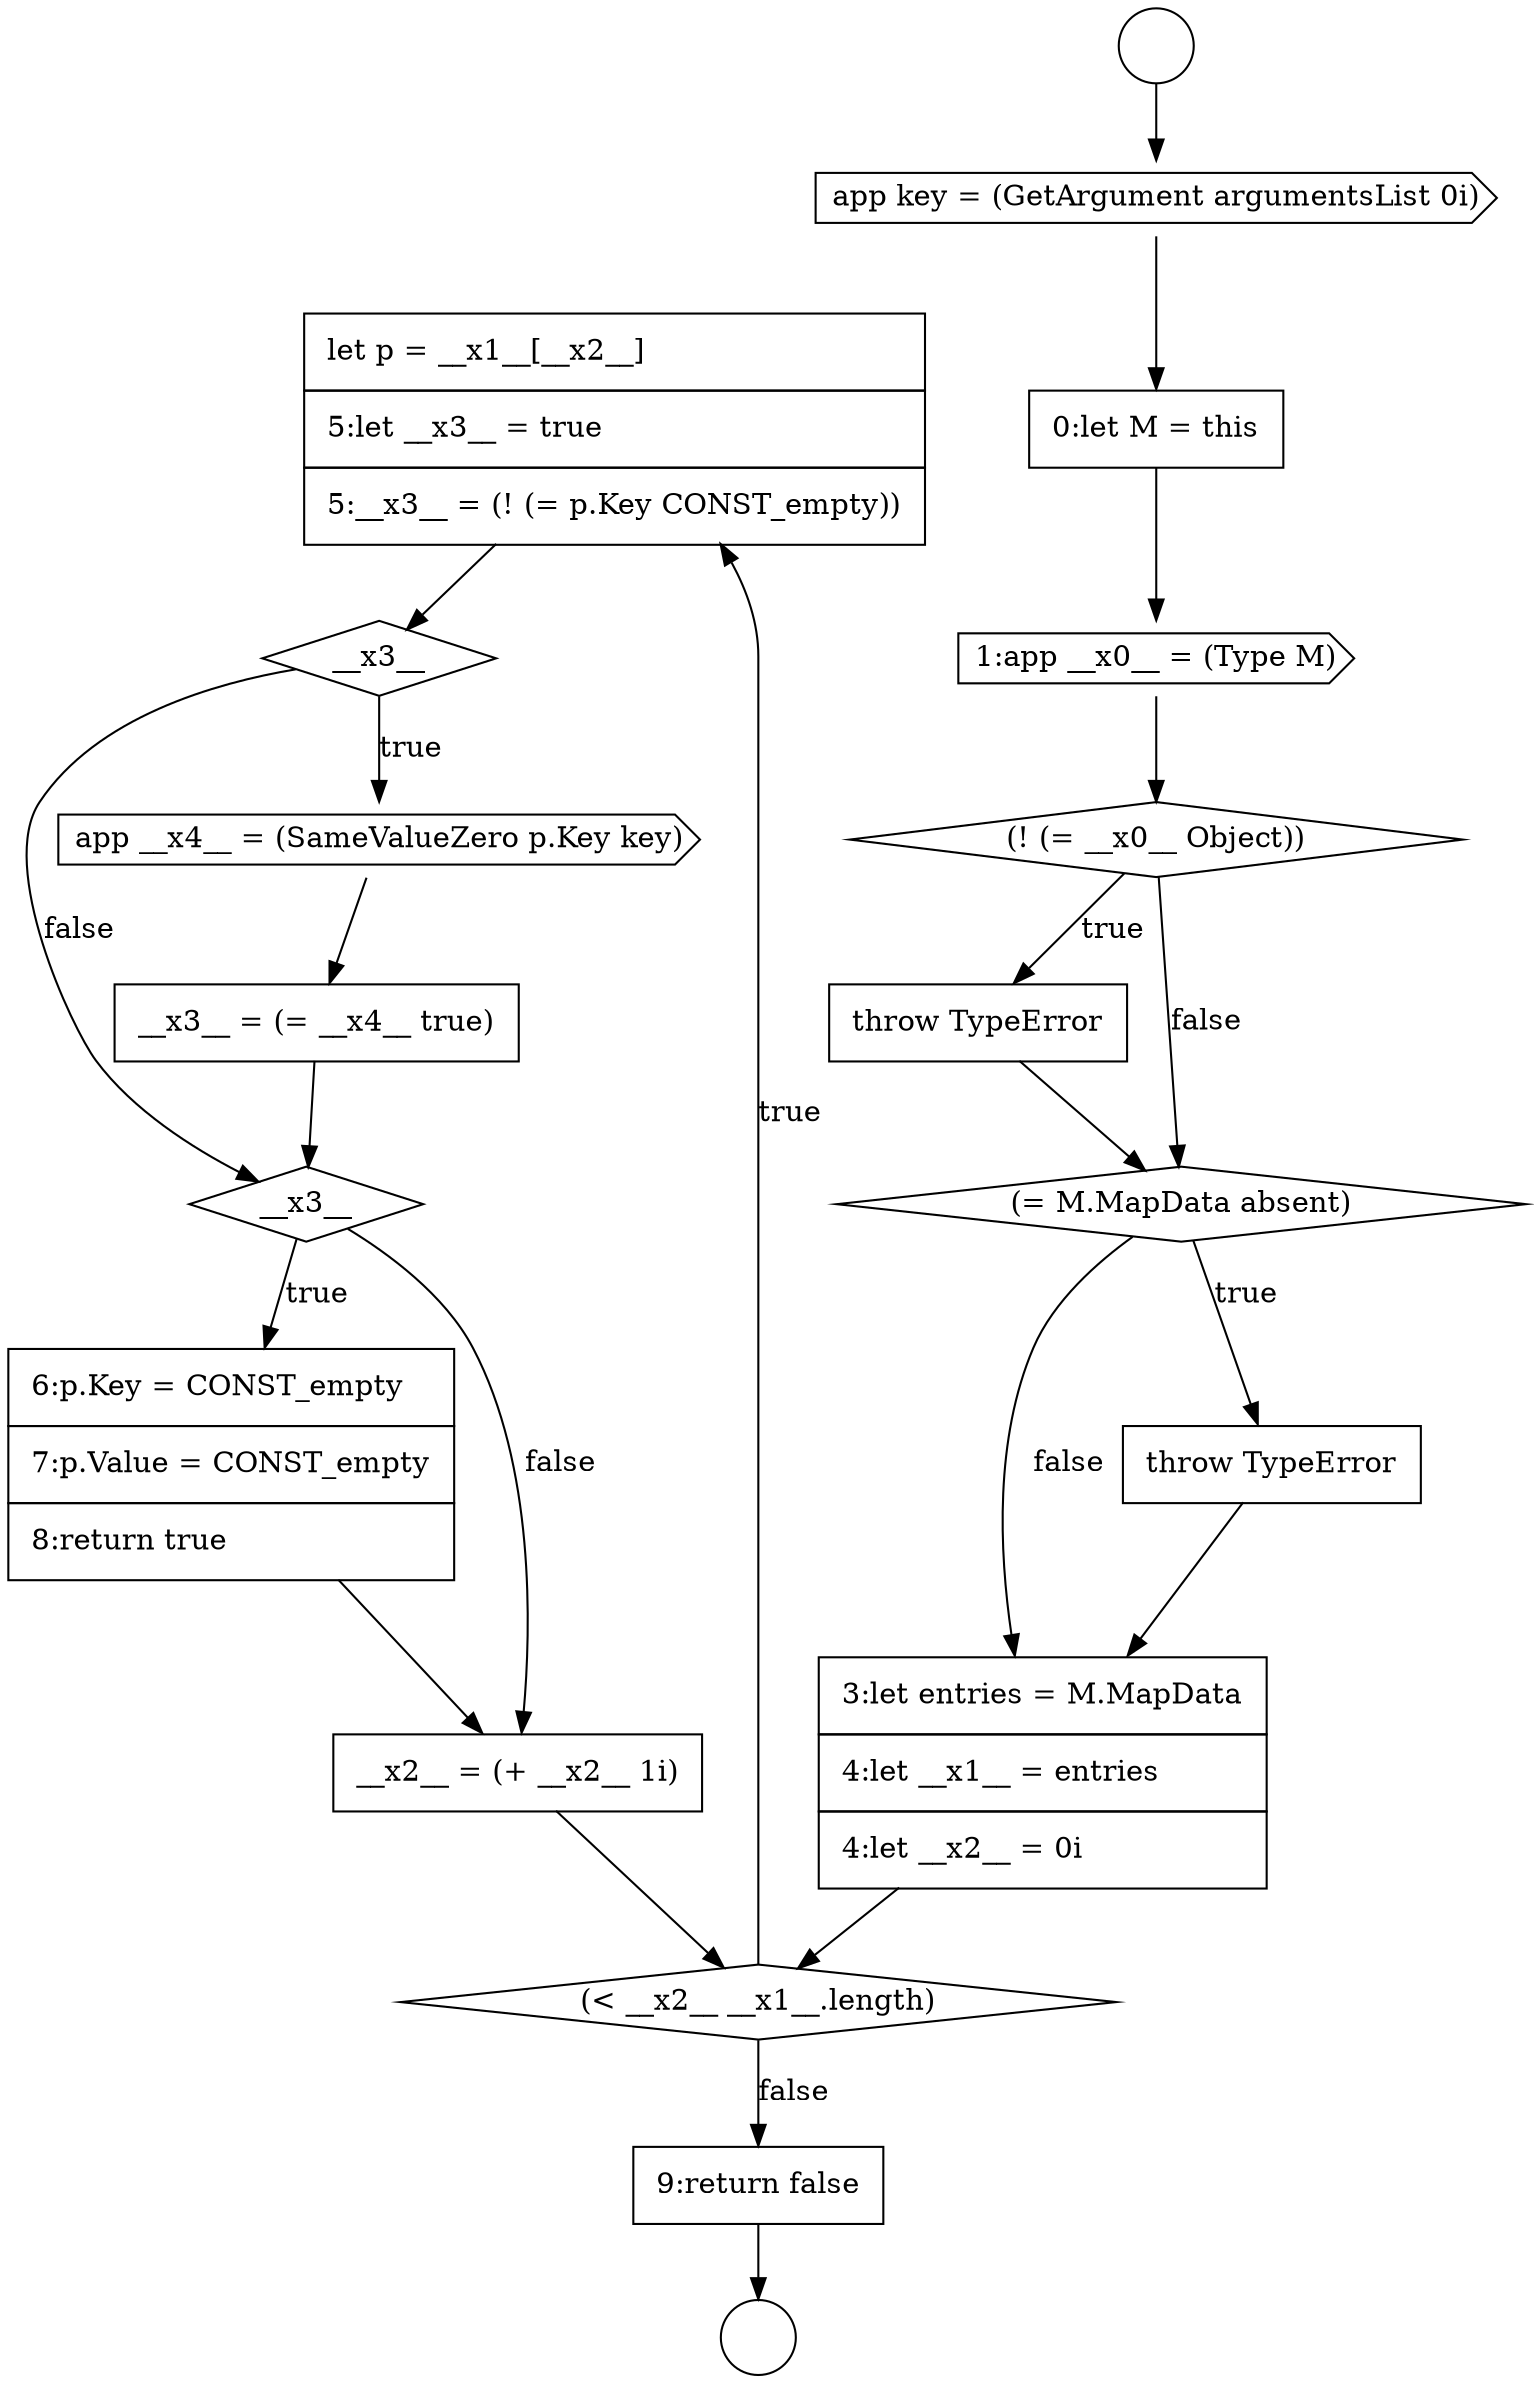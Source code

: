 digraph {
  node15628 [shape=none, margin=0, label=<<font color="black">
    <table border="0" cellborder="1" cellspacing="0" cellpadding="10">
      <tr><td align="left">let p = __x1__[__x2__]</td></tr>
      <tr><td align="left">5:let __x3__ = true</td></tr>
      <tr><td align="left">5:__x3__ = (! (= p.Key CONST_empty))</td></tr>
    </table>
  </font>> color="black" fillcolor="white" style=filled]
  node15632 [shape=diamond, label=<<font color="black">__x3__</font>> color="black" fillcolor="white" style=filled]
  node15633 [shape=none, margin=0, label=<<font color="black">
    <table border="0" cellborder="1" cellspacing="0" cellpadding="10">
      <tr><td align="left">6:p.Key = CONST_empty</td></tr>
      <tr><td align="left">7:p.Value = CONST_empty</td></tr>
      <tr><td align="left">8:return true</td></tr>
    </table>
  </font>> color="black" fillcolor="white" style=filled]
  node15623 [shape=none, margin=0, label=<<font color="black">
    <table border="0" cellborder="1" cellspacing="0" cellpadding="10">
      <tr><td align="left">throw TypeError</td></tr>
    </table>
  </font>> color="black" fillcolor="white" style=filled]
  node15618 [shape=circle label=" " color="black" fillcolor="white" style=filled]
  node15627 [shape=diamond, label=<<font color="black">(&lt; __x2__ __x1__.length)</font>> color="black" fillcolor="white" style=filled]
  node15631 [shape=none, margin=0, label=<<font color="black">
    <table border="0" cellborder="1" cellspacing="0" cellpadding="10">
      <tr><td align="left">__x3__ = (= __x4__ true)</td></tr>
    </table>
  </font>> color="black" fillcolor="white" style=filled]
  node15624 [shape=diamond, label=<<font color="black">(= M.MapData absent)</font>> color="black" fillcolor="white" style=filled]
  node15630 [shape=cds, label=<<font color="black">app __x4__ = (SameValueZero p.Key key)</font>> color="black" fillcolor="white" style=filled]
  node15626 [shape=none, margin=0, label=<<font color="black">
    <table border="0" cellborder="1" cellspacing="0" cellpadding="10">
      <tr><td align="left">3:let entries = M.MapData</td></tr>
      <tr><td align="left">4:let __x1__ = entries</td></tr>
      <tr><td align="left">4:let __x2__ = 0i</td></tr>
    </table>
  </font>> color="black" fillcolor="white" style=filled]
  node15625 [shape=none, margin=0, label=<<font color="black">
    <table border="0" cellborder="1" cellspacing="0" cellpadding="10">
      <tr><td align="left">throw TypeError</td></tr>
    </table>
  </font>> color="black" fillcolor="white" style=filled]
  node15621 [shape=cds, label=<<font color="black">1:app __x0__ = (Type M)</font>> color="black" fillcolor="white" style=filled]
  node15629 [shape=diamond, label=<<font color="black">__x3__</font>> color="black" fillcolor="white" style=filled]
  node15619 [shape=cds, label=<<font color="black">app key = (GetArgument argumentsList 0i)</font>> color="black" fillcolor="white" style=filled]
  node15634 [shape=none, margin=0, label=<<font color="black">
    <table border="0" cellborder="1" cellspacing="0" cellpadding="10">
      <tr><td align="left">__x2__ = (+ __x2__ 1i)</td></tr>
    </table>
  </font>> color="black" fillcolor="white" style=filled]
  node15620 [shape=none, margin=0, label=<<font color="black">
    <table border="0" cellborder="1" cellspacing="0" cellpadding="10">
      <tr><td align="left">0:let M = this</td></tr>
    </table>
  </font>> color="black" fillcolor="white" style=filled]
  node15635 [shape=none, margin=0, label=<<font color="black">
    <table border="0" cellborder="1" cellspacing="0" cellpadding="10">
      <tr><td align="left">9:return false</td></tr>
    </table>
  </font>> color="black" fillcolor="white" style=filled]
  node15622 [shape=diamond, label=<<font color="black">(! (= __x0__ Object))</font>> color="black" fillcolor="white" style=filled]
  node15617 [shape=circle label=" " color="black" fillcolor="white" style=filled]
  node15633 -> node15634 [ color="black"]
  node15627 -> node15628 [label=<<font color="black">true</font>> color="black"]
  node15627 -> node15635 [label=<<font color="black">false</font>> color="black"]
  node15617 -> node15619 [ color="black"]
  node15624 -> node15625 [label=<<font color="black">true</font>> color="black"]
  node15624 -> node15626 [label=<<font color="black">false</font>> color="black"]
  node15623 -> node15624 [ color="black"]
  node15625 -> node15626 [ color="black"]
  node15632 -> node15633 [label=<<font color="black">true</font>> color="black"]
  node15632 -> node15634 [label=<<font color="black">false</font>> color="black"]
  node15629 -> node15630 [label=<<font color="black">true</font>> color="black"]
  node15629 -> node15632 [label=<<font color="black">false</font>> color="black"]
  node15626 -> node15627 [ color="black"]
  node15631 -> node15632 [ color="black"]
  node15620 -> node15621 [ color="black"]
  node15621 -> node15622 [ color="black"]
  node15622 -> node15623 [label=<<font color="black">true</font>> color="black"]
  node15622 -> node15624 [label=<<font color="black">false</font>> color="black"]
  node15628 -> node15629 [ color="black"]
  node15630 -> node15631 [ color="black"]
  node15619 -> node15620 [ color="black"]
  node15635 -> node15618 [ color="black"]
  node15634 -> node15627 [ color="black"]
}

